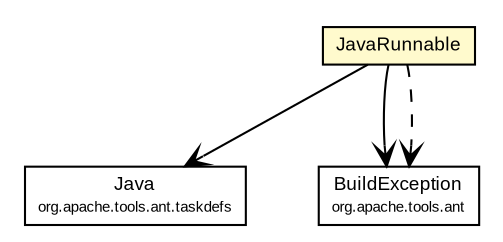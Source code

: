 #!/usr/local/bin/dot
#
# Class diagram 
# Generated by UMLGraph version R5_6-24-gf6e263 (http://www.umlgraph.org/)
#

digraph G {
	edge [fontname="arial",fontsize=10,labelfontname="arial",labelfontsize=10];
	node [fontname="arial",fontsize=10,shape=plaintext];
	nodesep=0.25;
	ranksep=0.5;
	// com.google.code.play2.plugin.AbstractAntJavaBasedPlay2Mojo.JavaRunnable
	c246 [label=<<table title="com.google.code.play2.plugin.AbstractAntJavaBasedPlay2Mojo.JavaRunnable" border="0" cellborder="1" cellspacing="0" cellpadding="2" port="p" bgcolor="lemonChiffon" href="./AbstractAntJavaBasedPlay2Mojo.JavaRunnable.html">
		<tr><td><table border="0" cellspacing="0" cellpadding="1">
<tr><td align="center" balign="center"> JavaRunnable </td></tr>
		</table></td></tr>
		</table>>, URL="./AbstractAntJavaBasedPlay2Mojo.JavaRunnable.html", fontname="arial", fontcolor="black", fontsize=9.0];
	// com.google.code.play2.plugin.AbstractAntJavaBasedPlay2Mojo.JavaRunnable NAVASSOC org.apache.tools.ant.taskdefs.Java
	c246:p -> c247:p [taillabel="", label="", headlabel="", fontname="arial", fontcolor="black", fontsize=10.0, color="black", arrowhead=open];
	// com.google.code.play2.plugin.AbstractAntJavaBasedPlay2Mojo.JavaRunnable NAVASSOC org.apache.tools.ant.BuildException
	c246:p -> c250:p [taillabel="", label="", headlabel="", fontname="arial", fontcolor="black", fontsize=10.0, color="black", arrowhead=open];
	// com.google.code.play2.plugin.AbstractAntJavaBasedPlay2Mojo.JavaRunnable DEPEND org.apache.tools.ant.BuildException
	c246:p -> c250:p [taillabel="", label="", headlabel="", fontname="arial", fontcolor="black", fontsize=10.0, color="black", arrowhead=open, style=dashed];
	// org.apache.tools.ant.taskdefs.Java
	c247 [label=<<table title="org.apache.tools.ant.taskdefs.Java" border="0" cellborder="1" cellspacing="0" cellpadding="2" port="p" href="http://play2-maven-plugin.github.io/external-apidocs/org/apache/ant/ant/1.9.4/org/apache/tools/ant/taskdefs/Java.html">
		<tr><td><table border="0" cellspacing="0" cellpadding="1">
<tr><td align="center" balign="center"> Java </td></tr>
<tr><td align="center" balign="center"><font point-size="7.0"> org.apache.tools.ant.taskdefs </font></td></tr>
		</table></td></tr>
		</table>>, URL="http://play2-maven-plugin.github.io/external-apidocs/org/apache/ant/ant/1.9.4/org/apache/tools/ant/taskdefs/Java.html", fontname="arial", fontcolor="black", fontsize=9.0];
	// org.apache.tools.ant.BuildException
	c250 [label=<<table title="org.apache.tools.ant.BuildException" border="0" cellborder="1" cellspacing="0" cellpadding="2" port="p" href="http://play2-maven-plugin.github.io/external-apidocs/org/apache/ant/ant/1.9.4/org/apache/tools/ant/BuildException.html">
		<tr><td><table border="0" cellspacing="0" cellpadding="1">
<tr><td align="center" balign="center"> BuildException </td></tr>
<tr><td align="center" balign="center"><font point-size="7.0"> org.apache.tools.ant </font></td></tr>
		</table></td></tr>
		</table>>, URL="http://play2-maven-plugin.github.io/external-apidocs/org/apache/ant/ant/1.9.4/org/apache/tools/ant/BuildException.html", fontname="arial", fontcolor="black", fontsize=9.0];
}

